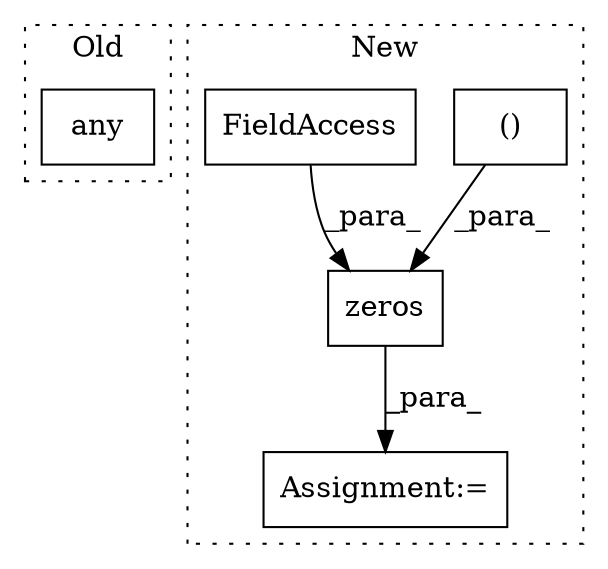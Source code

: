 digraph G {
subgraph cluster0 {
1 [label="any" a="32" s="1832" l="5" shape="box"];
label = "Old";
style="dotted";
}
subgraph cluster1 {
2 [label="zeros" a="32" s="1442,1493" l="11,1" shape="box"];
3 [label="()" a="106" s="1453" l="27" shape="box"];
4 [label="Assignment:=" a="7" s="1435" l="1" shape="box"];
5 [label="FieldAccess" a="22" s="1482" l="11" shape="box"];
label = "New";
style="dotted";
}
2 -> 4 [label="_para_"];
3 -> 2 [label="_para_"];
5 -> 2 [label="_para_"];
}